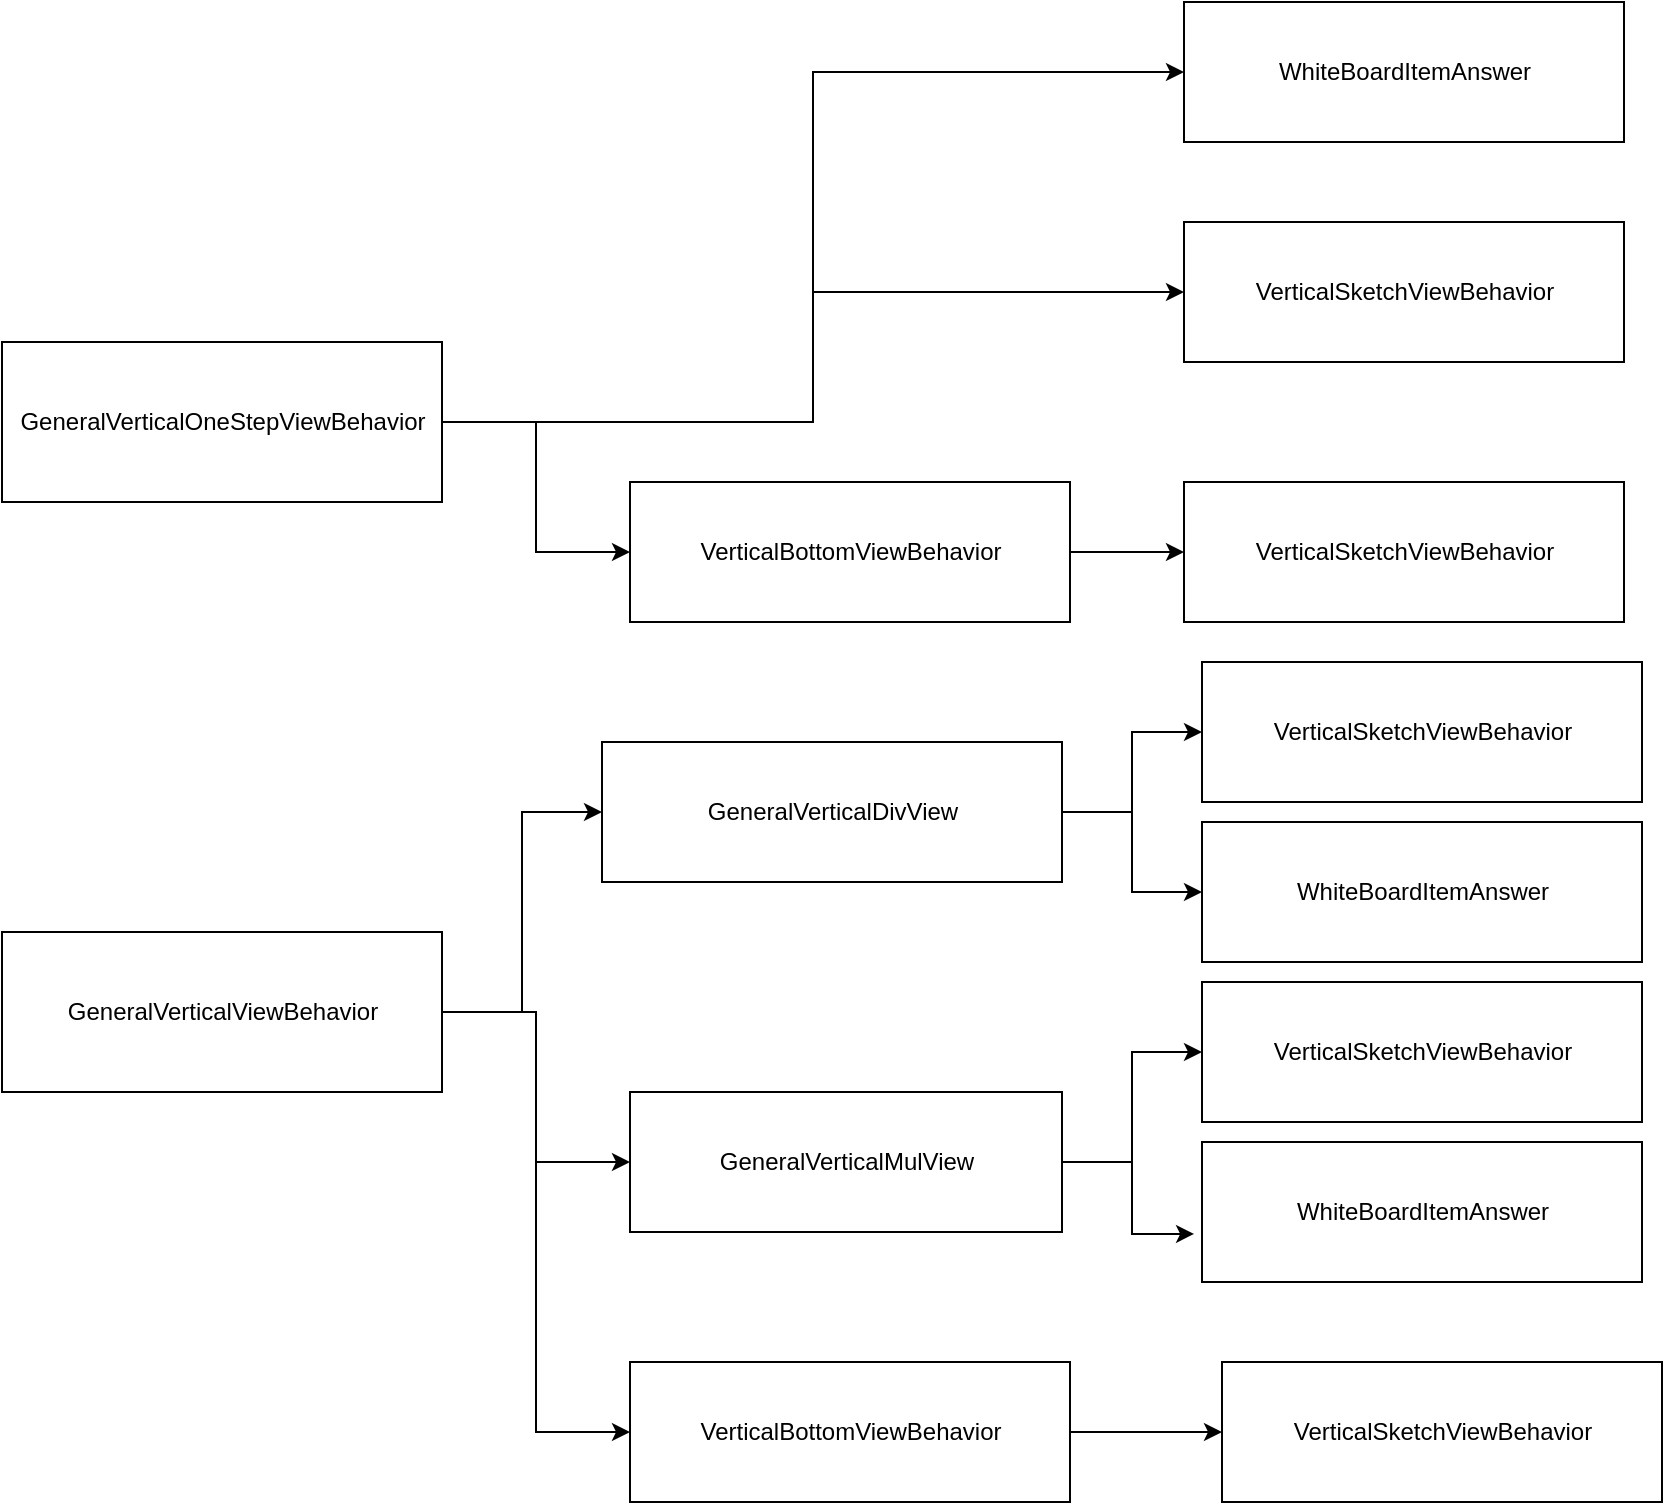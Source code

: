 <mxfile version="14.1.9" type="github">
  <diagram id="C5RBs43oDa-KdzZeNtuy" name="Page-1">
    <mxGraphModel dx="1426" dy="718" grid="1" gridSize="10" guides="1" tooltips="1" connect="1" arrows="1" fold="1" page="1" pageScale="1" pageWidth="827" pageHeight="1169" math="0" shadow="0">
      <root>
        <mxCell id="WIyWlLk6GJQsqaUBKTNV-0" />
        <mxCell id="WIyWlLk6GJQsqaUBKTNV-1" parent="WIyWlLk6GJQsqaUBKTNV-0" />
        <mxCell id="FpXePf8qNYIzedHJ7Y4f-25" style="edgeStyle=orthogonalEdgeStyle;rounded=0;orthogonalLoop=1;jettySize=auto;html=1;entryX=0;entryY=0.5;entryDx=0;entryDy=0;" edge="1" parent="WIyWlLk6GJQsqaUBKTNV-1" source="FpXePf8qNYIzedHJ7Y4f-22" target="FpXePf8qNYIzedHJ7Y4f-23">
          <mxGeometry relative="1" as="geometry" />
        </mxCell>
        <mxCell id="FpXePf8qNYIzedHJ7Y4f-26" style="edgeStyle=orthogonalEdgeStyle;rounded=0;orthogonalLoop=1;jettySize=auto;html=1;entryX=0;entryY=0.5;entryDx=0;entryDy=0;" edge="1" parent="WIyWlLk6GJQsqaUBKTNV-1" source="FpXePf8qNYIzedHJ7Y4f-22" target="FpXePf8qNYIzedHJ7Y4f-24">
          <mxGeometry relative="1" as="geometry" />
        </mxCell>
        <mxCell id="FpXePf8qNYIzedHJ7Y4f-40" style="edgeStyle=orthogonalEdgeStyle;rounded=0;orthogonalLoop=1;jettySize=auto;html=1;entryX=0;entryY=0.5;entryDx=0;entryDy=0;" edge="1" parent="WIyWlLk6GJQsqaUBKTNV-1" source="FpXePf8qNYIzedHJ7Y4f-22" target="FpXePf8qNYIzedHJ7Y4f-39">
          <mxGeometry relative="1" as="geometry" />
        </mxCell>
        <mxCell id="FpXePf8qNYIzedHJ7Y4f-22" value="GeneralVerticalOneStepViewBehavior" style="html=1;" vertex="1" parent="WIyWlLk6GJQsqaUBKTNV-1">
          <mxGeometry x="100" y="490" width="220" height="80" as="geometry" />
        </mxCell>
        <mxCell id="FpXePf8qNYIzedHJ7Y4f-28" style="edgeStyle=orthogonalEdgeStyle;rounded=0;orthogonalLoop=1;jettySize=auto;html=1;" edge="1" parent="WIyWlLk6GJQsqaUBKTNV-1" source="FpXePf8qNYIzedHJ7Y4f-23" target="FpXePf8qNYIzedHJ7Y4f-27">
          <mxGeometry relative="1" as="geometry" />
        </mxCell>
        <mxCell id="FpXePf8qNYIzedHJ7Y4f-23" value="VerticalBottomViewBehavior" style="html=1;" vertex="1" parent="WIyWlLk6GJQsqaUBKTNV-1">
          <mxGeometry x="414" y="560" width="220" height="70" as="geometry" />
        </mxCell>
        <mxCell id="FpXePf8qNYIzedHJ7Y4f-24" value="VerticalSketchViewBehavior" style="html=1;" vertex="1" parent="WIyWlLk6GJQsqaUBKTNV-1">
          <mxGeometry x="691" y="430" width="220" height="70" as="geometry" />
        </mxCell>
        <mxCell id="FpXePf8qNYIzedHJ7Y4f-27" value="VerticalSketchViewBehavior" style="html=1;" vertex="1" parent="WIyWlLk6GJQsqaUBKTNV-1">
          <mxGeometry x="691" y="560" width="220" height="70" as="geometry" />
        </mxCell>
        <mxCell id="FpXePf8qNYIzedHJ7Y4f-30" style="edgeStyle=orthogonalEdgeStyle;rounded=0;orthogonalLoop=1;jettySize=auto;html=1;entryX=0;entryY=0.5;entryDx=0;entryDy=0;" edge="1" parent="WIyWlLk6GJQsqaUBKTNV-1" source="FpXePf8qNYIzedHJ7Y4f-32" target="FpXePf8qNYIzedHJ7Y4f-34">
          <mxGeometry relative="1" as="geometry" />
        </mxCell>
        <mxCell id="FpXePf8qNYIzedHJ7Y4f-31" style="edgeStyle=orthogonalEdgeStyle;rounded=0;orthogonalLoop=1;jettySize=auto;html=1;" edge="1" parent="WIyWlLk6GJQsqaUBKTNV-1" source="FpXePf8qNYIzedHJ7Y4f-32" target="FpXePf8qNYIzedHJ7Y4f-35">
          <mxGeometry relative="1" as="geometry" />
        </mxCell>
        <mxCell id="FpXePf8qNYIzedHJ7Y4f-38" style="edgeStyle=orthogonalEdgeStyle;rounded=0;orthogonalLoop=1;jettySize=auto;html=1;entryX=0;entryY=0.5;entryDx=0;entryDy=0;" edge="1" parent="WIyWlLk6GJQsqaUBKTNV-1" source="FpXePf8qNYIzedHJ7Y4f-32" target="FpXePf8qNYIzedHJ7Y4f-37">
          <mxGeometry relative="1" as="geometry" />
        </mxCell>
        <mxCell id="FpXePf8qNYIzedHJ7Y4f-32" value="GeneralVerticalViewBehavior" style="html=1;" vertex="1" parent="WIyWlLk6GJQsqaUBKTNV-1">
          <mxGeometry x="100" y="785" width="220" height="80" as="geometry" />
        </mxCell>
        <mxCell id="FpXePf8qNYIzedHJ7Y4f-33" style="edgeStyle=orthogonalEdgeStyle;rounded=0;orthogonalLoop=1;jettySize=auto;html=1;" edge="1" parent="WIyWlLk6GJQsqaUBKTNV-1" source="FpXePf8qNYIzedHJ7Y4f-34" target="FpXePf8qNYIzedHJ7Y4f-36">
          <mxGeometry relative="1" as="geometry" />
        </mxCell>
        <mxCell id="FpXePf8qNYIzedHJ7Y4f-34" value="VerticalBottomViewBehavior" style="html=1;" vertex="1" parent="WIyWlLk6GJQsqaUBKTNV-1">
          <mxGeometry x="414" y="1000" width="220" height="70" as="geometry" />
        </mxCell>
        <mxCell id="FpXePf8qNYIzedHJ7Y4f-47" style="edgeStyle=orthogonalEdgeStyle;rounded=0;orthogonalLoop=1;jettySize=auto;html=1;entryX=0;entryY=0.5;entryDx=0;entryDy=0;" edge="1" parent="WIyWlLk6GJQsqaUBKTNV-1" source="FpXePf8qNYIzedHJ7Y4f-35" target="FpXePf8qNYIzedHJ7Y4f-45">
          <mxGeometry relative="1" as="geometry" />
        </mxCell>
        <mxCell id="FpXePf8qNYIzedHJ7Y4f-48" style="edgeStyle=orthogonalEdgeStyle;rounded=0;orthogonalLoop=1;jettySize=auto;html=1;entryX=-0.018;entryY=0.657;entryDx=0;entryDy=0;entryPerimeter=0;" edge="1" parent="WIyWlLk6GJQsqaUBKTNV-1" source="FpXePf8qNYIzedHJ7Y4f-35" target="FpXePf8qNYIzedHJ7Y4f-46">
          <mxGeometry relative="1" as="geometry" />
        </mxCell>
        <mxCell id="FpXePf8qNYIzedHJ7Y4f-35" value="GeneralVerticalMulView" style="html=1;" vertex="1" parent="WIyWlLk6GJQsqaUBKTNV-1">
          <mxGeometry x="414" y="865" width="216" height="70" as="geometry" />
        </mxCell>
        <mxCell id="FpXePf8qNYIzedHJ7Y4f-36" value="VerticalSketchViewBehavior" style="html=1;" vertex="1" parent="WIyWlLk6GJQsqaUBKTNV-1">
          <mxGeometry x="710" y="1000" width="220" height="70" as="geometry" />
        </mxCell>
        <mxCell id="FpXePf8qNYIzedHJ7Y4f-42" style="edgeStyle=orthogonalEdgeStyle;rounded=0;orthogonalLoop=1;jettySize=auto;html=1;entryX=0;entryY=0.5;entryDx=0;entryDy=0;" edge="1" parent="WIyWlLk6GJQsqaUBKTNV-1" source="FpXePf8qNYIzedHJ7Y4f-37" target="FpXePf8qNYIzedHJ7Y4f-41">
          <mxGeometry relative="1" as="geometry">
            <mxPoint x="690" y="725" as="targetPoint" />
          </mxGeometry>
        </mxCell>
        <mxCell id="FpXePf8qNYIzedHJ7Y4f-43" style="edgeStyle=orthogonalEdgeStyle;rounded=0;orthogonalLoop=1;jettySize=auto;html=1;exitX=1;exitY=0.5;exitDx=0;exitDy=0;entryX=0;entryY=0.5;entryDx=0;entryDy=0;" edge="1" parent="WIyWlLk6GJQsqaUBKTNV-1" source="FpXePf8qNYIzedHJ7Y4f-37" target="FpXePf8qNYIzedHJ7Y4f-44">
          <mxGeometry relative="1" as="geometry">
            <mxPoint x="700" y="760" as="targetPoint" />
          </mxGeometry>
        </mxCell>
        <mxCell id="FpXePf8qNYIzedHJ7Y4f-37" value="GeneralVerticalDivView" style="html=1;" vertex="1" parent="WIyWlLk6GJQsqaUBKTNV-1">
          <mxGeometry x="400" y="690" width="230" height="70" as="geometry" />
        </mxCell>
        <mxCell id="FpXePf8qNYIzedHJ7Y4f-39" value="WhiteBoardItemAnswer" style="html=1;" vertex="1" parent="WIyWlLk6GJQsqaUBKTNV-1">
          <mxGeometry x="691" y="320" width="220" height="70" as="geometry" />
        </mxCell>
        <mxCell id="FpXePf8qNYIzedHJ7Y4f-41" value="VerticalSketchViewBehavior" style="html=1;" vertex="1" parent="WIyWlLk6GJQsqaUBKTNV-1">
          <mxGeometry x="700" y="650" width="220" height="70" as="geometry" />
        </mxCell>
        <mxCell id="FpXePf8qNYIzedHJ7Y4f-44" value="WhiteBoardItemAnswer" style="html=1;" vertex="1" parent="WIyWlLk6GJQsqaUBKTNV-1">
          <mxGeometry x="700" y="730" width="220" height="70" as="geometry" />
        </mxCell>
        <mxCell id="FpXePf8qNYIzedHJ7Y4f-45" value="VerticalSketchViewBehavior" style="html=1;" vertex="1" parent="WIyWlLk6GJQsqaUBKTNV-1">
          <mxGeometry x="700" y="810" width="220" height="70" as="geometry" />
        </mxCell>
        <mxCell id="FpXePf8qNYIzedHJ7Y4f-46" value="WhiteBoardItemAnswer" style="html=1;" vertex="1" parent="WIyWlLk6GJQsqaUBKTNV-1">
          <mxGeometry x="700" y="890" width="220" height="70" as="geometry" />
        </mxCell>
      </root>
    </mxGraphModel>
  </diagram>
</mxfile>

